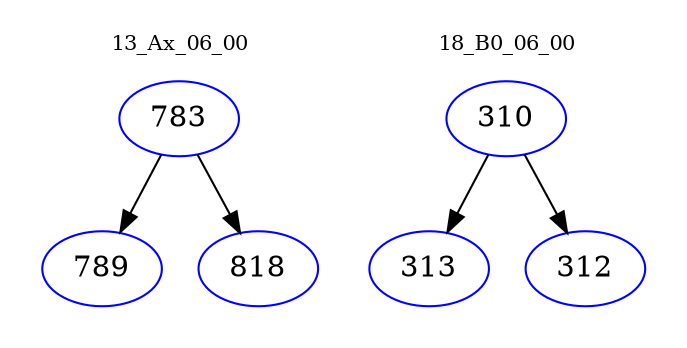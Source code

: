 digraph{
subgraph cluster_0 {
color = white
label = "13_Ax_06_00";
fontsize=10;
T0_783 [label="783", color="blue"]
T0_783 -> T0_789 [color="black"]
T0_789 [label="789", color="blue"]
T0_783 -> T0_818 [color="black"]
T0_818 [label="818", color="blue"]
}
subgraph cluster_1 {
color = white
label = "18_B0_06_00";
fontsize=10;
T1_310 [label="310", color="blue"]
T1_310 -> T1_313 [color="black"]
T1_313 [label="313", color="blue"]
T1_310 -> T1_312 [color="black"]
T1_312 [label="312", color="blue"]
}
}
